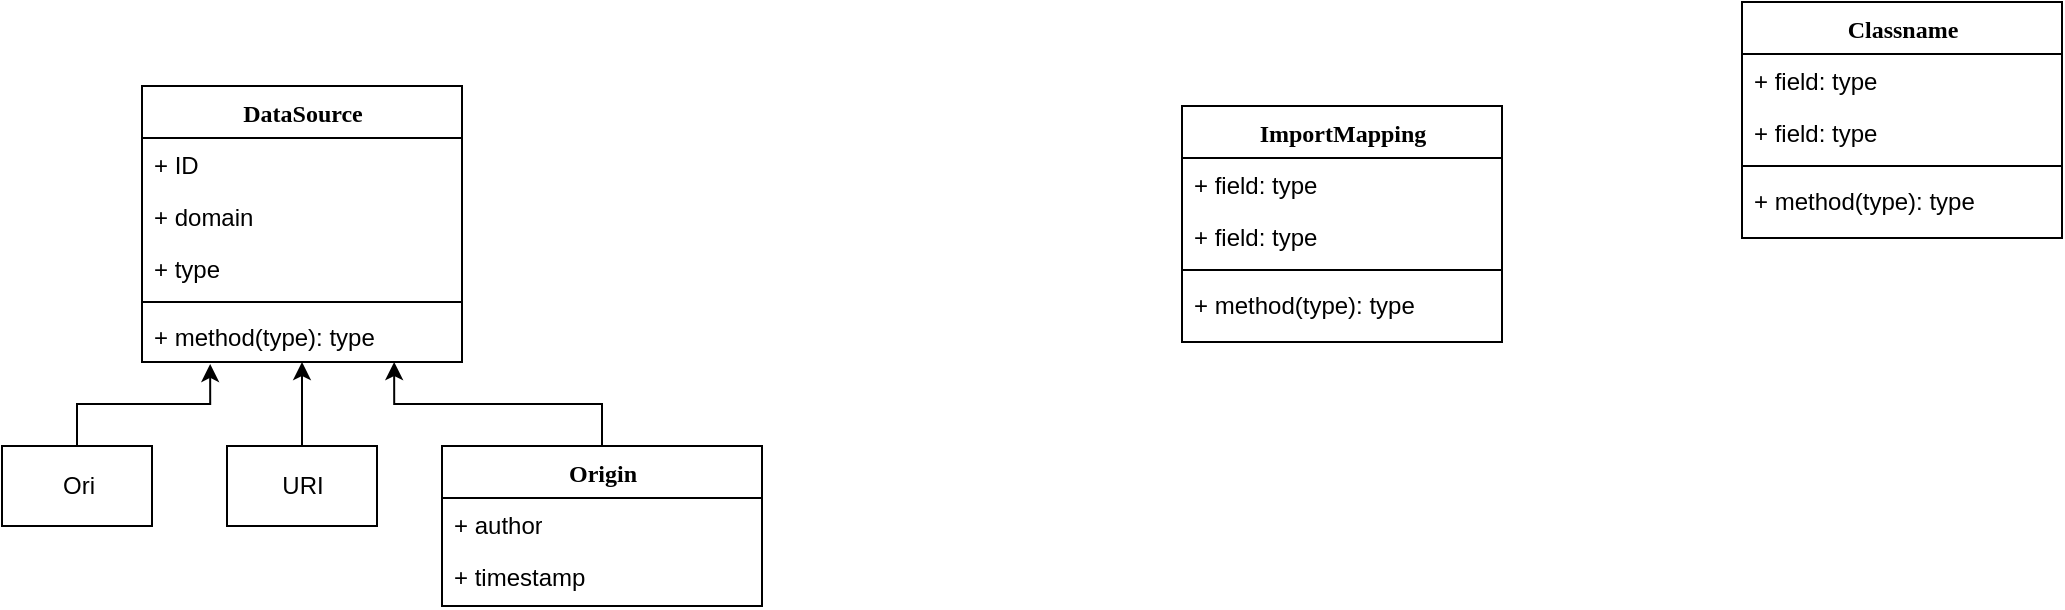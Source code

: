 <mxfile version="12.3.0" type="github" pages="1">
  <diagram name="Page-1" id="6133507b-19e7-1e82-6fc7-422aa6c4b21f">
    <mxGraphModel dx="2062" dy="1129" grid="1" gridSize="10" guides="1" tooltips="1" connect="1" arrows="1" fold="1" page="1" pageScale="1" pageWidth="1100" pageHeight="850" background="#ffffff" math="0" shadow="0">
      <root>
        <mxCell id="0"/>
        <mxCell id="1" parent="0"/>
        <mxCell id="78961159f06e98e8-17" value="Classname" style="swimlane;html=1;fontStyle=1;align=center;verticalAlign=top;childLayout=stackLayout;horizontal=1;startSize=26;horizontalStack=0;resizeParent=1;resizeLast=0;collapsible=1;marginBottom=0;swimlaneFillColor=#ffffff;rounded=0;shadow=0;comic=0;labelBackgroundColor=none;strokeWidth=1;fillColor=none;fontFamily=Verdana;fontSize=12" parent="1" vertex="1">
          <mxGeometry x="920" y="18" width="160" height="118" as="geometry"/>
        </mxCell>
        <mxCell id="78961159f06e98e8-23" value="+ field: type" style="text;html=1;strokeColor=none;fillColor=none;align=left;verticalAlign=top;spacingLeft=4;spacingRight=4;whiteSpace=wrap;overflow=hidden;rotatable=0;points=[[0,0.5],[1,0.5]];portConstraint=eastwest;" parent="78961159f06e98e8-17" vertex="1">
          <mxGeometry y="26" width="160" height="26" as="geometry"/>
        </mxCell>
        <mxCell id="78961159f06e98e8-24" value="+ field: type" style="text;html=1;strokeColor=none;fillColor=none;align=left;verticalAlign=top;spacingLeft=4;spacingRight=4;whiteSpace=wrap;overflow=hidden;rotatable=0;points=[[0,0.5],[1,0.5]];portConstraint=eastwest;" parent="78961159f06e98e8-17" vertex="1">
          <mxGeometry y="52" width="160" height="26" as="geometry"/>
        </mxCell>
        <mxCell id="78961159f06e98e8-19" value="" style="line;html=1;strokeWidth=1;fillColor=none;align=left;verticalAlign=middle;spacingTop=-1;spacingLeft=3;spacingRight=3;rotatable=0;labelPosition=right;points=[];portConstraint=eastwest;" parent="78961159f06e98e8-17" vertex="1">
          <mxGeometry y="78" width="160" height="8" as="geometry"/>
        </mxCell>
        <mxCell id="78961159f06e98e8-27" value="+ method(type): type" style="text;html=1;strokeColor=none;fillColor=none;align=left;verticalAlign=top;spacingLeft=4;spacingRight=4;whiteSpace=wrap;overflow=hidden;rotatable=0;points=[[0,0.5],[1,0.5]];portConstraint=eastwest;" parent="78961159f06e98e8-17" vertex="1">
          <mxGeometry y="86" width="160" height="26" as="geometry"/>
        </mxCell>
        <mxCell id="tQbu4OHNhD7reHEDY6yL-2" value="&lt;div&gt;DataSource&lt;/div&gt;" style="swimlane;html=1;fontStyle=1;align=center;verticalAlign=top;childLayout=stackLayout;horizontal=1;startSize=26;horizontalStack=0;resizeParent=1;resizeLast=0;collapsible=1;marginBottom=0;swimlaneFillColor=#ffffff;rounded=0;shadow=0;comic=0;labelBackgroundColor=none;strokeWidth=1;fillColor=none;fontFamily=Verdana;fontSize=12" vertex="1" parent="1">
          <mxGeometry x="120" y="60" width="160" height="138" as="geometry"/>
        </mxCell>
        <mxCell id="tQbu4OHNhD7reHEDY6yL-3" value="+ ID" style="text;html=1;strokeColor=none;fillColor=none;align=left;verticalAlign=top;spacingLeft=4;spacingRight=4;whiteSpace=wrap;overflow=hidden;rotatable=0;points=[[0,0.5],[1,0.5]];portConstraint=eastwest;" vertex="1" parent="tQbu4OHNhD7reHEDY6yL-2">
          <mxGeometry y="26" width="160" height="26" as="geometry"/>
        </mxCell>
        <mxCell id="tQbu4OHNhD7reHEDY6yL-4" value="+ domain" style="text;html=1;strokeColor=none;fillColor=none;align=left;verticalAlign=top;spacingLeft=4;spacingRight=4;whiteSpace=wrap;overflow=hidden;rotatable=0;points=[[0,0.5],[1,0.5]];portConstraint=eastwest;" vertex="1" parent="tQbu4OHNhD7reHEDY6yL-2">
          <mxGeometry y="52" width="160" height="26" as="geometry"/>
        </mxCell>
        <mxCell id="tQbu4OHNhD7reHEDY6yL-7" value="+ type" style="text;html=1;strokeColor=none;fillColor=none;align=left;verticalAlign=top;spacingLeft=4;spacingRight=4;whiteSpace=wrap;overflow=hidden;rotatable=0;points=[[0,0.5],[1,0.5]];portConstraint=eastwest;" vertex="1" parent="tQbu4OHNhD7reHEDY6yL-2">
          <mxGeometry y="78" width="160" height="26" as="geometry"/>
        </mxCell>
        <mxCell id="tQbu4OHNhD7reHEDY6yL-5" value="" style="line;html=1;strokeWidth=1;fillColor=none;align=left;verticalAlign=middle;spacingTop=-1;spacingLeft=3;spacingRight=3;rotatable=0;labelPosition=right;points=[];portConstraint=eastwest;" vertex="1" parent="tQbu4OHNhD7reHEDY6yL-2">
          <mxGeometry y="104" width="160" height="8" as="geometry"/>
        </mxCell>
        <mxCell id="tQbu4OHNhD7reHEDY6yL-6" value="+ method(type): type" style="text;html=1;strokeColor=none;fillColor=none;align=left;verticalAlign=top;spacingLeft=4;spacingRight=4;whiteSpace=wrap;overflow=hidden;rotatable=0;points=[[0,0.5],[1,0.5]];portConstraint=eastwest;" vertex="1" parent="tQbu4OHNhD7reHEDY6yL-2">
          <mxGeometry y="112" width="160" height="26" as="geometry"/>
        </mxCell>
        <mxCell id="tQbu4OHNhD7reHEDY6yL-16" style="edgeStyle=orthogonalEdgeStyle;rounded=0;orthogonalLoop=1;jettySize=auto;html=1;entryX=0.213;entryY=1.038;entryDx=0;entryDy=0;entryPerimeter=0;" edge="1" parent="1" source="tQbu4OHNhD7reHEDY6yL-10" target="tQbu4OHNhD7reHEDY6yL-6">
          <mxGeometry relative="1" as="geometry"/>
        </mxCell>
        <mxCell id="tQbu4OHNhD7reHEDY6yL-10" value="Ori" style="html=1;" vertex="1" parent="1">
          <mxGeometry x="50" y="240" width="75" height="40" as="geometry"/>
        </mxCell>
        <mxCell id="tQbu4OHNhD7reHEDY6yL-15" style="edgeStyle=orthogonalEdgeStyle;rounded=0;orthogonalLoop=1;jettySize=auto;html=1;" edge="1" parent="1" source="tQbu4OHNhD7reHEDY6yL-14" target="tQbu4OHNhD7reHEDY6yL-2">
          <mxGeometry relative="1" as="geometry"/>
        </mxCell>
        <mxCell id="tQbu4OHNhD7reHEDY6yL-14" value="URI" style="html=1;" vertex="1" parent="1">
          <mxGeometry x="162.5" y="240" width="75" height="40" as="geometry"/>
        </mxCell>
        <mxCell id="tQbu4OHNhD7reHEDY6yL-24" style="edgeStyle=orthogonalEdgeStyle;rounded=0;orthogonalLoop=1;jettySize=auto;html=1;entryX=0.788;entryY=1;entryDx=0;entryDy=0;entryPerimeter=0;" edge="1" parent="1" source="tQbu4OHNhD7reHEDY6yL-19" target="tQbu4OHNhD7reHEDY6yL-6">
          <mxGeometry relative="1" as="geometry"/>
        </mxCell>
        <mxCell id="tQbu4OHNhD7reHEDY6yL-19" value="Origin" style="swimlane;html=1;fontStyle=1;align=center;verticalAlign=top;childLayout=stackLayout;horizontal=1;startSize=26;horizontalStack=0;resizeParent=1;resizeLast=0;collapsible=1;marginBottom=0;swimlaneFillColor=#ffffff;rounded=0;shadow=0;comic=0;labelBackgroundColor=none;strokeWidth=1;fillColor=none;fontFamily=Verdana;fontSize=12" vertex="1" parent="1">
          <mxGeometry x="270" y="240" width="160" height="80" as="geometry"/>
        </mxCell>
        <mxCell id="tQbu4OHNhD7reHEDY6yL-20" value="+ author" style="text;html=1;strokeColor=none;fillColor=none;align=left;verticalAlign=top;spacingLeft=4;spacingRight=4;whiteSpace=wrap;overflow=hidden;rotatable=0;points=[[0,0.5],[1,0.5]];portConstraint=eastwest;" vertex="1" parent="tQbu4OHNhD7reHEDY6yL-19">
          <mxGeometry y="26" width="160" height="26" as="geometry"/>
        </mxCell>
        <mxCell id="tQbu4OHNhD7reHEDY6yL-21" value="+ timestamp" style="text;html=1;strokeColor=none;fillColor=none;align=left;verticalAlign=top;spacingLeft=4;spacingRight=4;whiteSpace=wrap;overflow=hidden;rotatable=0;points=[[0,0.5],[1,0.5]];portConstraint=eastwest;" vertex="1" parent="tQbu4OHNhD7reHEDY6yL-19">
          <mxGeometry y="52" width="160" height="26" as="geometry"/>
        </mxCell>
        <mxCell id="tQbu4OHNhD7reHEDY6yL-25" value="ImportMapping" style="swimlane;html=1;fontStyle=1;align=center;verticalAlign=top;childLayout=stackLayout;horizontal=1;startSize=26;horizontalStack=0;resizeParent=1;resizeLast=0;collapsible=1;marginBottom=0;swimlaneFillColor=#ffffff;rounded=0;shadow=0;comic=0;labelBackgroundColor=none;strokeWidth=1;fillColor=none;fontFamily=Verdana;fontSize=12" vertex="1" parent="1">
          <mxGeometry x="640" y="70" width="160" height="118" as="geometry"/>
        </mxCell>
        <mxCell id="tQbu4OHNhD7reHEDY6yL-26" value="+ field: type" style="text;html=1;strokeColor=none;fillColor=none;align=left;verticalAlign=top;spacingLeft=4;spacingRight=4;whiteSpace=wrap;overflow=hidden;rotatable=0;points=[[0,0.5],[1,0.5]];portConstraint=eastwest;" vertex="1" parent="tQbu4OHNhD7reHEDY6yL-25">
          <mxGeometry y="26" width="160" height="26" as="geometry"/>
        </mxCell>
        <mxCell id="tQbu4OHNhD7reHEDY6yL-27" value="+ field: type" style="text;html=1;strokeColor=none;fillColor=none;align=left;verticalAlign=top;spacingLeft=4;spacingRight=4;whiteSpace=wrap;overflow=hidden;rotatable=0;points=[[0,0.5],[1,0.5]];portConstraint=eastwest;" vertex="1" parent="tQbu4OHNhD7reHEDY6yL-25">
          <mxGeometry y="52" width="160" height="26" as="geometry"/>
        </mxCell>
        <mxCell id="tQbu4OHNhD7reHEDY6yL-28" value="" style="line;html=1;strokeWidth=1;fillColor=none;align=left;verticalAlign=middle;spacingTop=-1;spacingLeft=3;spacingRight=3;rotatable=0;labelPosition=right;points=[];portConstraint=eastwest;" vertex="1" parent="tQbu4OHNhD7reHEDY6yL-25">
          <mxGeometry y="78" width="160" height="8" as="geometry"/>
        </mxCell>
        <mxCell id="tQbu4OHNhD7reHEDY6yL-29" value="+ method(type): type" style="text;html=1;strokeColor=none;fillColor=none;align=left;verticalAlign=top;spacingLeft=4;spacingRight=4;whiteSpace=wrap;overflow=hidden;rotatable=0;points=[[0,0.5],[1,0.5]];portConstraint=eastwest;" vertex="1" parent="tQbu4OHNhD7reHEDY6yL-25">
          <mxGeometry y="86" width="160" height="26" as="geometry"/>
        </mxCell>
      </root>
    </mxGraphModel>
  </diagram>
</mxfile>
